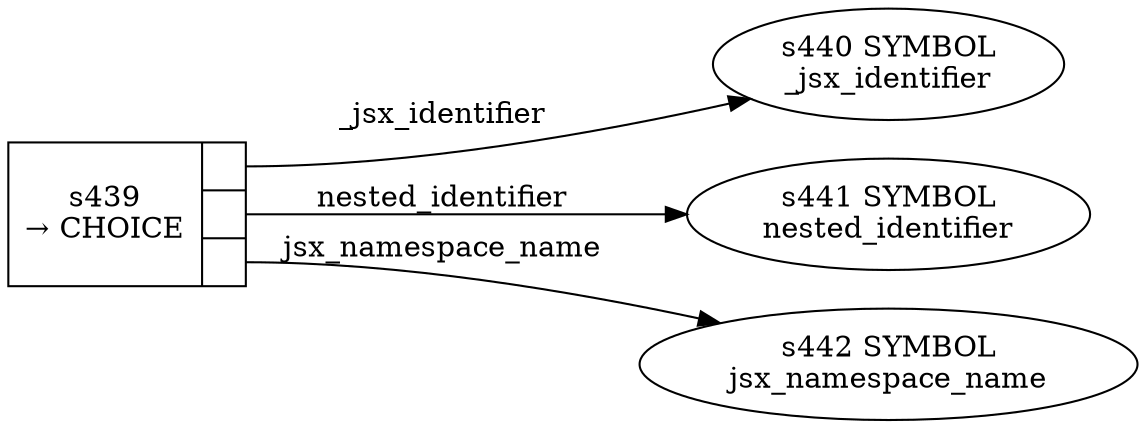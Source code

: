 
  digraph _jsx_element_name {
  
    rankdir=LR;
  
    s439 [label="{s439\n&rarr; CHOICE|{<p0>|<p1>|<p2>}}", shape=record, fixedsize=false, peripheries=1];
  s440 [label="s440 SYMBOL\n_jsx_identifier" href="javascript-grammar.json._jsx_identifier.dot.svg"];
  s439:p0 -> s440 [label="_jsx_identifier"];
  s441 [label="s441 SYMBOL\nnested_identifier" href="javascript-grammar.json.nested_identifier.dot.svg"];
  s439:p1 -> s441 [label="nested_identifier"];
  s442 [label="s442 SYMBOL\njsx_namespace_name" href="javascript-grammar.json.jsx_namespace_name.dot.svg"];
  s439:p2 -> s442 [label="jsx_namespace_name"];
  
  }
  